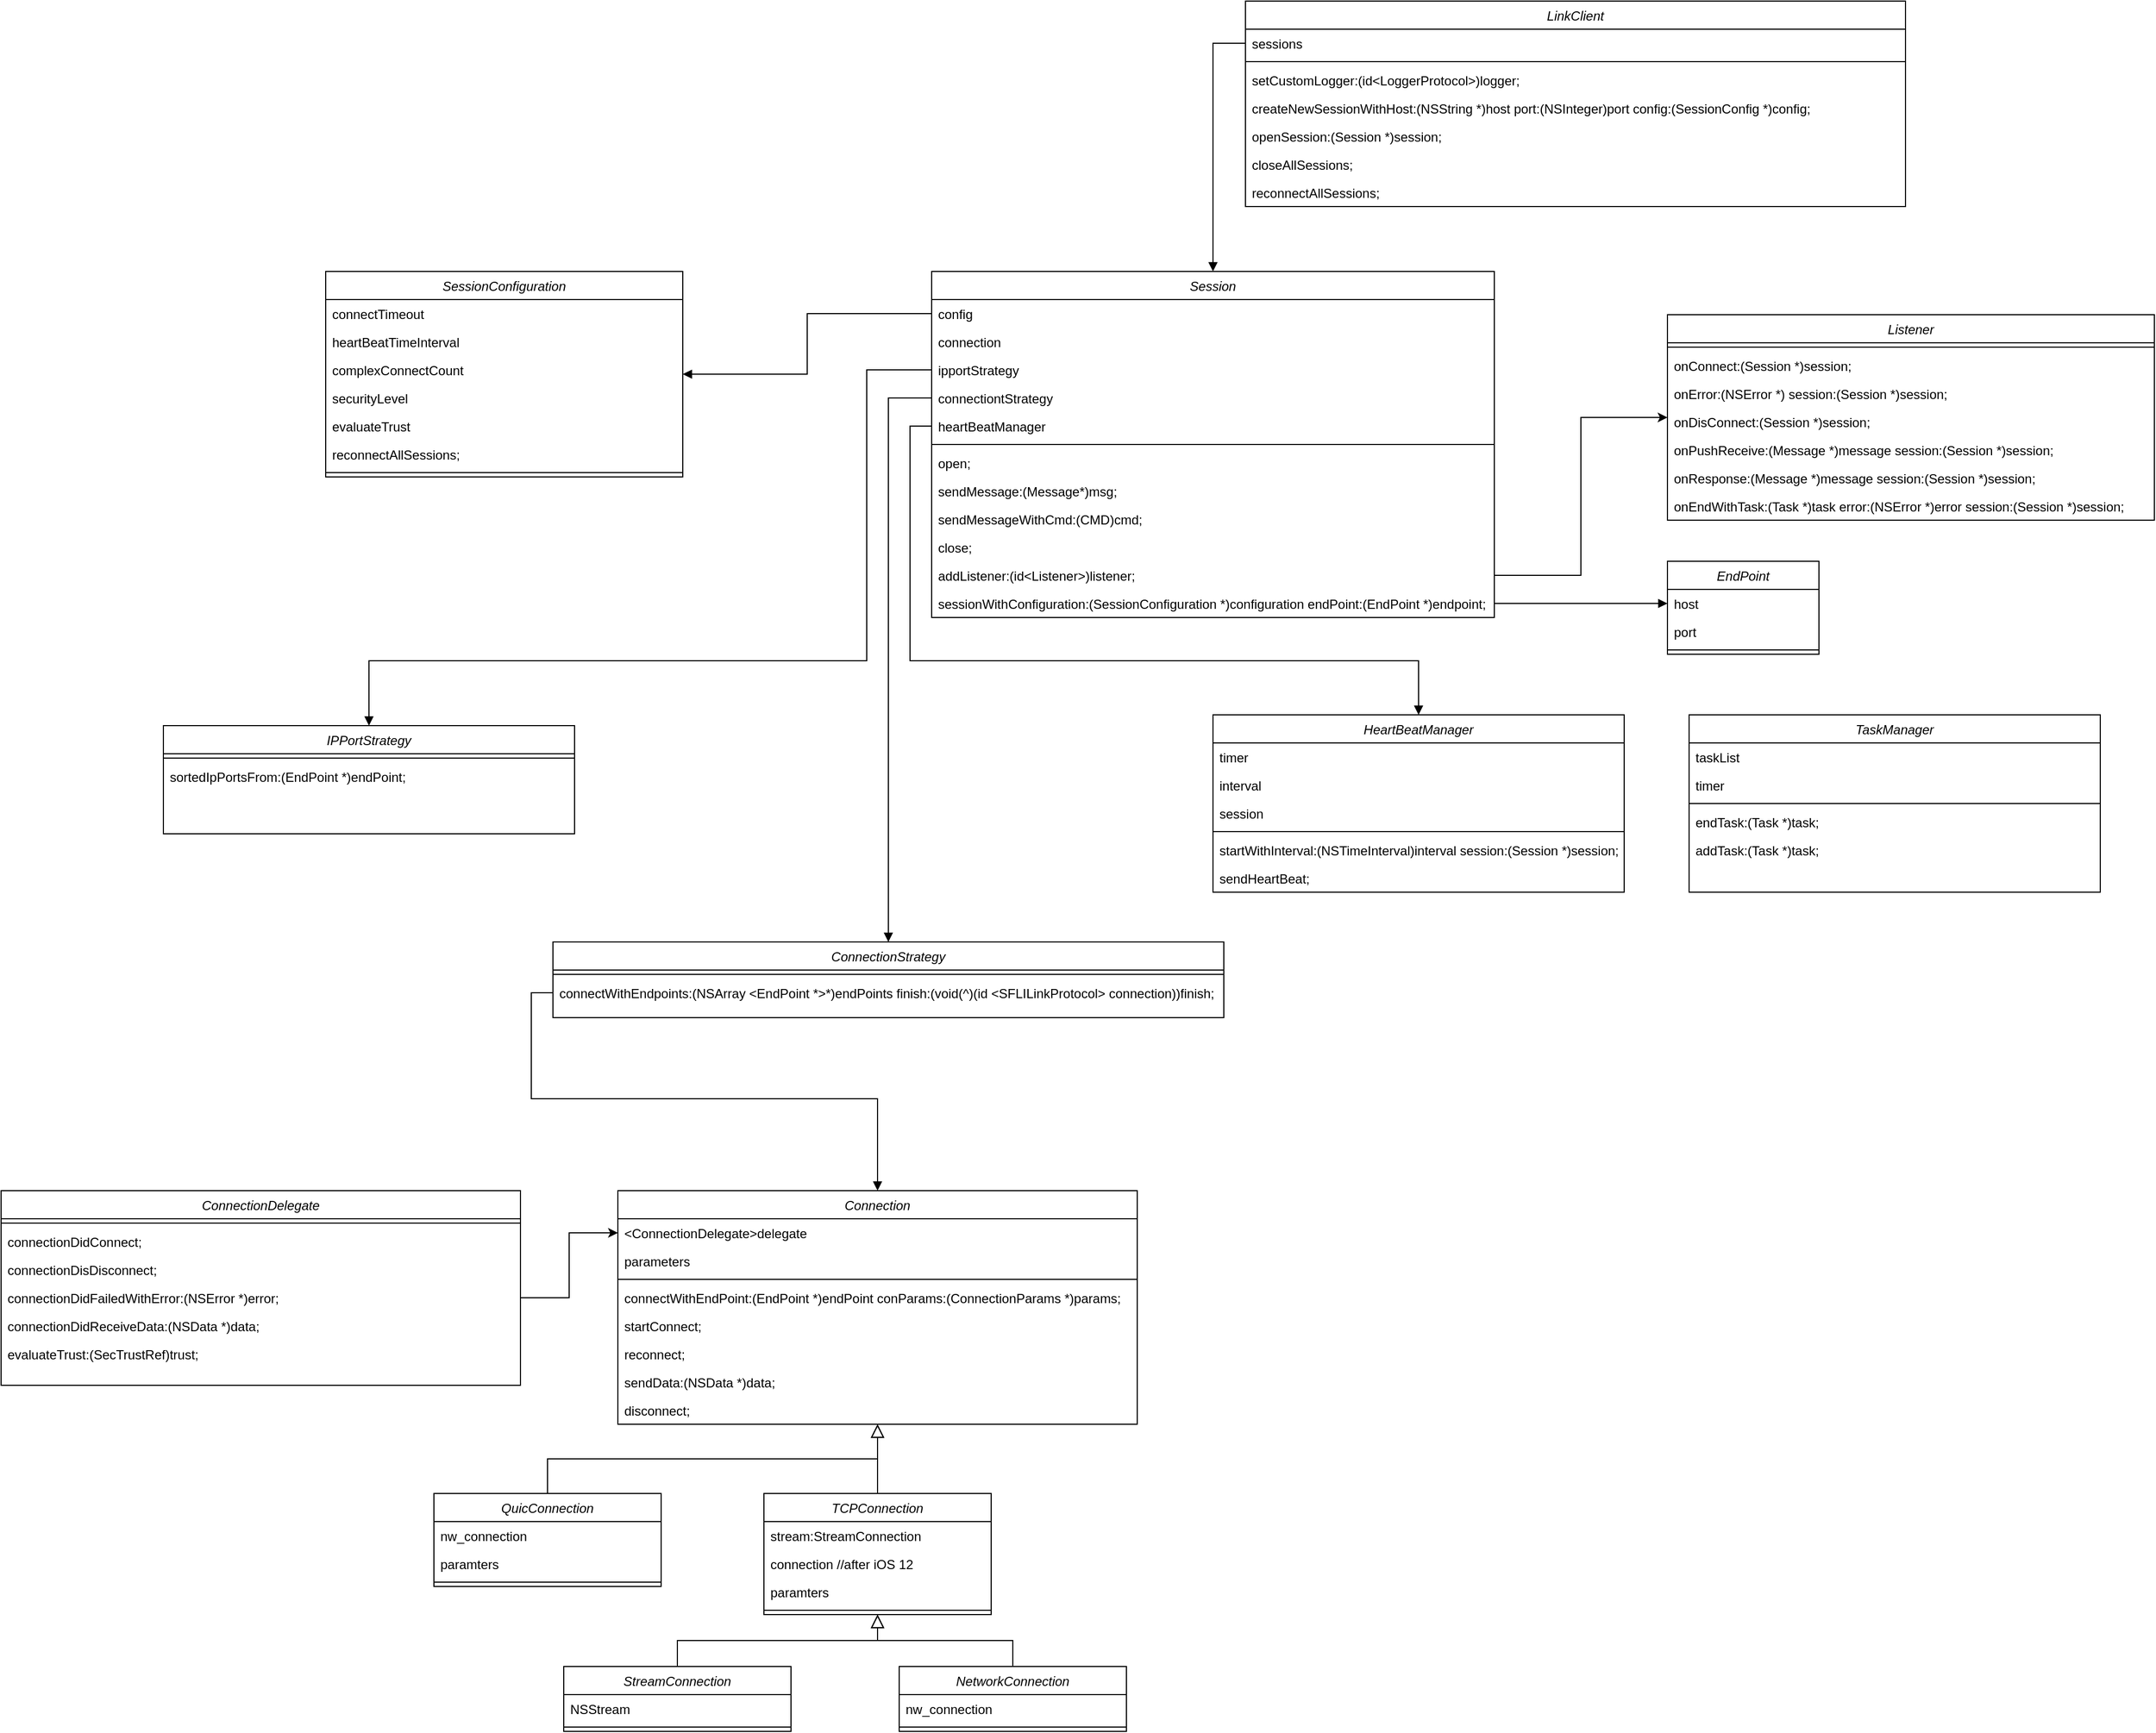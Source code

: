 <mxfile version="17.4.6" type="github">
  <diagram id="C5RBs43oDa-KdzZeNtuy" name="Page-1">
    <mxGraphModel dx="2324" dy="813" grid="1" gridSize="10" guides="1" tooltips="1" connect="1" arrows="1" fold="1" page="1" pageScale="1" pageWidth="827" pageHeight="1169" math="0" shadow="0">
      <root>
        <mxCell id="WIyWlLk6GJQsqaUBKTNV-0" />
        <mxCell id="WIyWlLk6GJQsqaUBKTNV-1" parent="WIyWlLk6GJQsqaUBKTNV-0" />
        <mxCell id="zkfFHV4jXpPFQw0GAbJ--0" value="LinkClient" style="swimlane;fontStyle=2;align=center;verticalAlign=top;childLayout=stackLayout;horizontal=1;startSize=26;horizontalStack=0;resizeParent=1;resizeLast=0;collapsible=1;marginBottom=0;rounded=0;shadow=0;strokeWidth=1;" parent="WIyWlLk6GJQsqaUBKTNV-1" vertex="1">
          <mxGeometry x="400" y="80" width="610" height="190" as="geometry">
            <mxRectangle x="230" y="140" width="160" height="26" as="alternateBounds" />
          </mxGeometry>
        </mxCell>
        <mxCell id="zkfFHV4jXpPFQw0GAbJ--1" value="sessions" style="text;align=left;verticalAlign=top;spacingLeft=4;spacingRight=4;overflow=hidden;rotatable=0;points=[[0,0.5],[1,0.5]];portConstraint=eastwest;" parent="zkfFHV4jXpPFQw0GAbJ--0" vertex="1">
          <mxGeometry y="26" width="610" height="26" as="geometry" />
        </mxCell>
        <mxCell id="zkfFHV4jXpPFQw0GAbJ--4" value="" style="line;html=1;strokeWidth=1;align=left;verticalAlign=middle;spacingTop=-1;spacingLeft=3;spacingRight=3;rotatable=0;labelPosition=right;points=[];portConstraint=eastwest;" parent="zkfFHV4jXpPFQw0GAbJ--0" vertex="1">
          <mxGeometry y="52" width="610" height="8" as="geometry" />
        </mxCell>
        <mxCell id="zkfFHV4jXpPFQw0GAbJ--2" value="setCustomLogger:(id&lt;LoggerProtocol&gt;)logger;" style="text;align=left;verticalAlign=top;spacingLeft=4;spacingRight=4;overflow=hidden;rotatable=0;points=[[0,0.5],[1,0.5]];portConstraint=eastwest;rounded=0;shadow=0;html=0;" parent="zkfFHV4jXpPFQw0GAbJ--0" vertex="1">
          <mxGeometry y="60" width="610" height="26" as="geometry" />
        </mxCell>
        <mxCell id="zkfFHV4jXpPFQw0GAbJ--3" value="createNewSessionWithHost:(NSString *)host port:(NSInteger)port config:(SessionConfig *)config;" style="text;align=left;verticalAlign=top;spacingLeft=4;spacingRight=4;overflow=hidden;rotatable=0;points=[[0,0.5],[1,0.5]];portConstraint=eastwest;rounded=0;shadow=0;html=0;" parent="zkfFHV4jXpPFQw0GAbJ--0" vertex="1">
          <mxGeometry y="86" width="610" height="26" as="geometry" />
        </mxCell>
        <mxCell id="zkfFHV4jXpPFQw0GAbJ--5" value="openSession:(Session *)session;" style="text;align=left;verticalAlign=top;spacingLeft=4;spacingRight=4;overflow=hidden;rotatable=0;points=[[0,0.5],[1,0.5]];portConstraint=eastwest;" parent="zkfFHV4jXpPFQw0GAbJ--0" vertex="1">
          <mxGeometry y="112" width="610" height="26" as="geometry" />
        </mxCell>
        <mxCell id="T8p9k_Qt9hQ4uy_2N834-2" value="closeAllSessions;" style="text;align=left;verticalAlign=top;spacingLeft=4;spacingRight=4;overflow=hidden;rotatable=0;points=[[0,0.5],[1,0.5]];portConstraint=eastwest;" parent="zkfFHV4jXpPFQw0GAbJ--0" vertex="1">
          <mxGeometry y="138" width="610" height="26" as="geometry" />
        </mxCell>
        <mxCell id="T8p9k_Qt9hQ4uy_2N834-3" value="reconnectAllSessions;" style="text;align=left;verticalAlign=top;spacingLeft=4;spacingRight=4;overflow=hidden;rotatable=0;points=[[0,0.5],[1,0.5]];portConstraint=eastwest;" parent="zkfFHV4jXpPFQw0GAbJ--0" vertex="1">
          <mxGeometry y="164" width="610" height="26" as="geometry" />
        </mxCell>
        <mxCell id="T8p9k_Qt9hQ4uy_2N834-4" value="Session" style="swimlane;fontStyle=2;align=center;verticalAlign=top;childLayout=stackLayout;horizontal=1;startSize=26;horizontalStack=0;resizeParent=1;resizeLast=0;collapsible=1;marginBottom=0;rounded=0;shadow=0;strokeWidth=1;" parent="WIyWlLk6GJQsqaUBKTNV-1" vertex="1">
          <mxGeometry x="110" y="330" width="520" height="320" as="geometry">
            <mxRectangle x="230" y="140" width="160" height="26" as="alternateBounds" />
          </mxGeometry>
        </mxCell>
        <mxCell id="T8p9k_Qt9hQ4uy_2N834-12" value="config" style="text;align=left;verticalAlign=top;spacingLeft=4;spacingRight=4;overflow=hidden;rotatable=0;points=[[0,0.5],[1,0.5]];portConstraint=eastwest;" parent="T8p9k_Qt9hQ4uy_2N834-4" vertex="1">
          <mxGeometry y="26" width="520" height="26" as="geometry" />
        </mxCell>
        <mxCell id="T8p9k_Qt9hQ4uy_2N834-13" value="connection" style="text;align=left;verticalAlign=top;spacingLeft=4;spacingRight=4;overflow=hidden;rotatable=0;points=[[0,0.5],[1,0.5]];portConstraint=eastwest;" parent="T8p9k_Qt9hQ4uy_2N834-4" vertex="1">
          <mxGeometry y="52" width="520" height="26" as="geometry" />
        </mxCell>
        <mxCell id="T8p9k_Qt9hQ4uy_2N834-14" value="ipportStrategy" style="text;align=left;verticalAlign=top;spacingLeft=4;spacingRight=4;overflow=hidden;rotatable=0;points=[[0,0.5],[1,0.5]];portConstraint=eastwest;" parent="T8p9k_Qt9hQ4uy_2N834-4" vertex="1">
          <mxGeometry y="78" width="520" height="26" as="geometry" />
        </mxCell>
        <mxCell id="hnfzN5Wv6gXfao0GcC86-0" value="connectiontStrategy" style="text;align=left;verticalAlign=top;spacingLeft=4;spacingRight=4;overflow=hidden;rotatable=0;points=[[0,0.5],[1,0.5]];portConstraint=eastwest;" vertex="1" parent="T8p9k_Qt9hQ4uy_2N834-4">
          <mxGeometry y="104" width="520" height="26" as="geometry" />
        </mxCell>
        <mxCell id="hnfzN5Wv6gXfao0GcC86-80" value="heartBeatManager" style="text;align=left;verticalAlign=top;spacingLeft=4;spacingRight=4;overflow=hidden;rotatable=0;points=[[0,0.5],[1,0.5]];portConstraint=eastwest;rounded=0;shadow=0;html=0;" vertex="1" parent="T8p9k_Qt9hQ4uy_2N834-4">
          <mxGeometry y="130" width="520" height="26" as="geometry" />
        </mxCell>
        <mxCell id="T8p9k_Qt9hQ4uy_2N834-6" value="" style="line;html=1;strokeWidth=1;align=left;verticalAlign=middle;spacingTop=-1;spacingLeft=3;spacingRight=3;rotatable=0;labelPosition=right;points=[];portConstraint=eastwest;" parent="T8p9k_Qt9hQ4uy_2N834-4" vertex="1">
          <mxGeometry y="156" width="520" height="8" as="geometry" />
        </mxCell>
        <mxCell id="T8p9k_Qt9hQ4uy_2N834-7" value="open;" style="text;align=left;verticalAlign=top;spacingLeft=4;spacingRight=4;overflow=hidden;rotatable=0;points=[[0,0.5],[1,0.5]];portConstraint=eastwest;rounded=0;shadow=0;html=0;" parent="T8p9k_Qt9hQ4uy_2N834-4" vertex="1">
          <mxGeometry y="164" width="520" height="26" as="geometry" />
        </mxCell>
        <mxCell id="T8p9k_Qt9hQ4uy_2N834-8" value="sendMessage:(Message*)msg;" style="text;align=left;verticalAlign=top;spacingLeft=4;spacingRight=4;overflow=hidden;rotatable=0;points=[[0,0.5],[1,0.5]];portConstraint=eastwest;rounded=0;shadow=0;html=0;" parent="T8p9k_Qt9hQ4uy_2N834-4" vertex="1">
          <mxGeometry y="190" width="520" height="26" as="geometry" />
        </mxCell>
        <mxCell id="T8p9k_Qt9hQ4uy_2N834-9" value="sendMessageWithCmd:(CMD)cmd;" style="text;align=left;verticalAlign=top;spacingLeft=4;spacingRight=4;overflow=hidden;rotatable=0;points=[[0,0.5],[1,0.5]];portConstraint=eastwest;" parent="T8p9k_Qt9hQ4uy_2N834-4" vertex="1">
          <mxGeometry y="216" width="520" height="26" as="geometry" />
        </mxCell>
        <mxCell id="T8p9k_Qt9hQ4uy_2N834-10" value="close;" style="text;align=left;verticalAlign=top;spacingLeft=4;spacingRight=4;overflow=hidden;rotatable=0;points=[[0,0.5],[1,0.5]];portConstraint=eastwest;" parent="T8p9k_Qt9hQ4uy_2N834-4" vertex="1">
          <mxGeometry y="242" width="520" height="26" as="geometry" />
        </mxCell>
        <mxCell id="T8p9k_Qt9hQ4uy_2N834-11" value="addListener:(id&lt;Listener&gt;)listener;" style="text;align=left;verticalAlign=top;spacingLeft=4;spacingRight=4;overflow=hidden;rotatable=0;points=[[0,0.5],[1,0.5]];portConstraint=eastwest;" parent="T8p9k_Qt9hQ4uy_2N834-4" vertex="1">
          <mxGeometry y="268" width="520" height="26" as="geometry" />
        </mxCell>
        <mxCell id="hnfzN5Wv6gXfao0GcC86-2" value="sessionWithConfiguration:(SessionConfiguration *)configuration endPoint:(EndPoint *)endpoint;" style="text;align=left;verticalAlign=top;spacingLeft=4;spacingRight=4;overflow=hidden;rotatable=0;points=[[0,0.5],[1,0.5]];portConstraint=eastwest;" vertex="1" parent="T8p9k_Qt9hQ4uy_2N834-4">
          <mxGeometry y="294" width="520" height="26" as="geometry" />
        </mxCell>
        <mxCell id="hnfzN5Wv6gXfao0GcC86-5" value="SessionConfiguration" style="swimlane;fontStyle=2;align=center;verticalAlign=top;childLayout=stackLayout;horizontal=1;startSize=26;horizontalStack=0;resizeParent=1;resizeLast=0;collapsible=1;marginBottom=0;rounded=0;shadow=0;strokeWidth=1;" vertex="1" parent="WIyWlLk6GJQsqaUBKTNV-1">
          <mxGeometry x="-450" y="330" width="330" height="190" as="geometry">
            <mxRectangle x="230" y="140" width="160" height="26" as="alternateBounds" />
          </mxGeometry>
        </mxCell>
        <mxCell id="hnfzN5Wv6gXfao0GcC86-6" value="connectTimeout" style="text;align=left;verticalAlign=top;spacingLeft=4;spacingRight=4;overflow=hidden;rotatable=0;points=[[0,0.5],[1,0.5]];portConstraint=eastwest;" vertex="1" parent="hnfzN5Wv6gXfao0GcC86-5">
          <mxGeometry y="26" width="330" height="26" as="geometry" />
        </mxCell>
        <mxCell id="hnfzN5Wv6gXfao0GcC86-8" value="heartBeatTimeInterval" style="text;align=left;verticalAlign=top;spacingLeft=4;spacingRight=4;overflow=hidden;rotatable=0;points=[[0,0.5],[1,0.5]];portConstraint=eastwest;rounded=0;shadow=0;html=0;" vertex="1" parent="hnfzN5Wv6gXfao0GcC86-5">
          <mxGeometry y="52" width="330" height="26" as="geometry" />
        </mxCell>
        <mxCell id="hnfzN5Wv6gXfao0GcC86-9" value="complexConnectCount" style="text;align=left;verticalAlign=top;spacingLeft=4;spacingRight=4;overflow=hidden;rotatable=0;points=[[0,0.5],[1,0.5]];portConstraint=eastwest;rounded=0;shadow=0;html=0;" vertex="1" parent="hnfzN5Wv6gXfao0GcC86-5">
          <mxGeometry y="78" width="330" height="26" as="geometry" />
        </mxCell>
        <mxCell id="hnfzN5Wv6gXfao0GcC86-10" value="securityLevel" style="text;align=left;verticalAlign=top;spacingLeft=4;spacingRight=4;overflow=hidden;rotatable=0;points=[[0,0.5],[1,0.5]];portConstraint=eastwest;" vertex="1" parent="hnfzN5Wv6gXfao0GcC86-5">
          <mxGeometry y="104" width="330" height="26" as="geometry" />
        </mxCell>
        <mxCell id="hnfzN5Wv6gXfao0GcC86-11" value="evaluateTrust" style="text;align=left;verticalAlign=top;spacingLeft=4;spacingRight=4;overflow=hidden;rotatable=0;points=[[0,0.5],[1,0.5]];portConstraint=eastwest;" vertex="1" parent="hnfzN5Wv6gXfao0GcC86-5">
          <mxGeometry y="130" width="330" height="26" as="geometry" />
        </mxCell>
        <mxCell id="hnfzN5Wv6gXfao0GcC86-12" value="reconnectAllSessions;" style="text;align=left;verticalAlign=top;spacingLeft=4;spacingRight=4;overflow=hidden;rotatable=0;points=[[0,0.5],[1,0.5]];portConstraint=eastwest;" vertex="1" parent="hnfzN5Wv6gXfao0GcC86-5">
          <mxGeometry y="156" width="330" height="26" as="geometry" />
        </mxCell>
        <mxCell id="hnfzN5Wv6gXfao0GcC86-7" value="" style="line;html=1;strokeWidth=1;align=left;verticalAlign=middle;spacingTop=-1;spacingLeft=3;spacingRight=3;rotatable=0;labelPosition=right;points=[];portConstraint=eastwest;" vertex="1" parent="hnfzN5Wv6gXfao0GcC86-5">
          <mxGeometry y="182" width="330" height="8" as="geometry" />
        </mxCell>
        <mxCell id="hnfzN5Wv6gXfao0GcC86-16" value="Listener" style="swimlane;fontStyle=2;align=center;verticalAlign=top;childLayout=stackLayout;horizontal=1;startSize=26;horizontalStack=0;resizeParent=1;resizeLast=0;collapsible=1;marginBottom=0;rounded=0;shadow=0;strokeWidth=1;" vertex="1" parent="WIyWlLk6GJQsqaUBKTNV-1">
          <mxGeometry x="790" y="370" width="450" height="190" as="geometry">
            <mxRectangle x="230" y="140" width="160" height="26" as="alternateBounds" />
          </mxGeometry>
        </mxCell>
        <mxCell id="hnfzN5Wv6gXfao0GcC86-23" value="" style="line;html=1;strokeWidth=1;align=left;verticalAlign=middle;spacingTop=-1;spacingLeft=3;spacingRight=3;rotatable=0;labelPosition=right;points=[];portConstraint=eastwest;" vertex="1" parent="hnfzN5Wv6gXfao0GcC86-16">
          <mxGeometry y="26" width="450" height="8" as="geometry" />
        </mxCell>
        <mxCell id="hnfzN5Wv6gXfao0GcC86-17" value="onConnect:(Session *)session;" style="text;align=left;verticalAlign=top;spacingLeft=4;spacingRight=4;overflow=hidden;rotatable=0;points=[[0,0.5],[1,0.5]];portConstraint=eastwest;" vertex="1" parent="hnfzN5Wv6gXfao0GcC86-16">
          <mxGeometry y="34" width="450" height="26" as="geometry" />
        </mxCell>
        <mxCell id="hnfzN5Wv6gXfao0GcC86-18" value="onError:(NSError *) session:(Session *)session;" style="text;align=left;verticalAlign=top;spacingLeft=4;spacingRight=4;overflow=hidden;rotatable=0;points=[[0,0.5],[1,0.5]];portConstraint=eastwest;rounded=0;shadow=0;html=0;" vertex="1" parent="hnfzN5Wv6gXfao0GcC86-16">
          <mxGeometry y="60" width="450" height="26" as="geometry" />
        </mxCell>
        <mxCell id="hnfzN5Wv6gXfao0GcC86-19" value="onDisConnect:(Session *)session;" style="text;align=left;verticalAlign=top;spacingLeft=4;spacingRight=4;overflow=hidden;rotatable=0;points=[[0,0.5],[1,0.5]];portConstraint=eastwest;rounded=0;shadow=0;html=0;" vertex="1" parent="hnfzN5Wv6gXfao0GcC86-16">
          <mxGeometry y="86" width="450" height="26" as="geometry" />
        </mxCell>
        <mxCell id="hnfzN5Wv6gXfao0GcC86-20" value="onPushReceive:(Message *)message session:(Session *)session;" style="text;align=left;verticalAlign=top;spacingLeft=4;spacingRight=4;overflow=hidden;rotatable=0;points=[[0,0.5],[1,0.5]];portConstraint=eastwest;" vertex="1" parent="hnfzN5Wv6gXfao0GcC86-16">
          <mxGeometry y="112" width="450" height="26" as="geometry" />
        </mxCell>
        <mxCell id="hnfzN5Wv6gXfao0GcC86-21" value="onResponse:(Message *)message session:(Session *)session;&#xa;" style="text;align=left;verticalAlign=top;spacingLeft=4;spacingRight=4;overflow=hidden;rotatable=0;points=[[0,0.5],[1,0.5]];portConstraint=eastwest;" vertex="1" parent="hnfzN5Wv6gXfao0GcC86-16">
          <mxGeometry y="138" width="450" height="26" as="geometry" />
        </mxCell>
        <mxCell id="hnfzN5Wv6gXfao0GcC86-114" value="onEndWithTask:(Task *)task error:(NSError *)error session:(Session *)session;" style="text;align=left;verticalAlign=top;spacingLeft=4;spacingRight=4;overflow=hidden;rotatable=0;points=[[0,0.5],[1,0.5]];portConstraint=eastwest;" vertex="1" parent="hnfzN5Wv6gXfao0GcC86-16">
          <mxGeometry y="164" width="450" height="26" as="geometry" />
        </mxCell>
        <mxCell id="hnfzN5Wv6gXfao0GcC86-24" style="edgeStyle=orthogonalEdgeStyle;rounded=0;orthogonalLoop=1;jettySize=auto;html=1;exitX=1;exitY=0.5;exitDx=0;exitDy=0;entryX=0;entryY=0.5;entryDx=0;entryDy=0;" edge="1" parent="WIyWlLk6GJQsqaUBKTNV-1" source="T8p9k_Qt9hQ4uy_2N834-11" target="hnfzN5Wv6gXfao0GcC86-16">
          <mxGeometry relative="1" as="geometry" />
        </mxCell>
        <mxCell id="hnfzN5Wv6gXfao0GcC86-26" value="Connection" style="swimlane;fontStyle=2;align=center;verticalAlign=top;childLayout=stackLayout;horizontal=1;startSize=26;horizontalStack=0;resizeParent=1;resizeLast=0;collapsible=1;marginBottom=0;rounded=0;shadow=0;strokeWidth=1;" vertex="1" parent="WIyWlLk6GJQsqaUBKTNV-1">
          <mxGeometry x="-180" y="1180" width="480" height="216" as="geometry">
            <mxRectangle x="230" y="140" width="160" height="26" as="alternateBounds" />
          </mxGeometry>
        </mxCell>
        <mxCell id="hnfzN5Wv6gXfao0GcC86-35" value="&lt;ConnectionDelegate&gt;delegate" style="text;align=left;verticalAlign=top;spacingLeft=4;spacingRight=4;overflow=hidden;rotatable=0;points=[[0,0.5],[1,0.5]];portConstraint=eastwest;rounded=0;shadow=0;html=0;" vertex="1" parent="hnfzN5Wv6gXfao0GcC86-26">
          <mxGeometry y="26" width="480" height="26" as="geometry" />
        </mxCell>
        <mxCell id="hnfzN5Wv6gXfao0GcC86-71" value="parameters" style="text;align=left;verticalAlign=top;spacingLeft=4;spacingRight=4;overflow=hidden;rotatable=0;points=[[0,0.5],[1,0.5]];portConstraint=eastwest;rounded=0;shadow=0;html=0;" vertex="1" parent="hnfzN5Wv6gXfao0GcC86-26">
          <mxGeometry y="52" width="480" height="26" as="geometry" />
        </mxCell>
        <mxCell id="hnfzN5Wv6gXfao0GcC86-33" value="" style="line;html=1;strokeWidth=1;align=left;verticalAlign=middle;spacingTop=-1;spacingLeft=3;spacingRight=3;rotatable=0;labelPosition=right;points=[];portConstraint=eastwest;" vertex="1" parent="hnfzN5Wv6gXfao0GcC86-26">
          <mxGeometry y="78" width="480" height="8" as="geometry" />
        </mxCell>
        <mxCell id="hnfzN5Wv6gXfao0GcC86-27" value="connectWithEndPoint:(EndPoint *)endPoint conParams:(ConnectionParams *)params;" style="text;align=left;verticalAlign=top;spacingLeft=4;spacingRight=4;overflow=hidden;rotatable=0;points=[[0,0.5],[1,0.5]];portConstraint=eastwest;" vertex="1" parent="hnfzN5Wv6gXfao0GcC86-26">
          <mxGeometry y="86" width="480" height="26" as="geometry" />
        </mxCell>
        <mxCell id="hnfzN5Wv6gXfao0GcC86-28" value="startConnect;" style="text;align=left;verticalAlign=top;spacingLeft=4;spacingRight=4;overflow=hidden;rotatable=0;points=[[0,0.5],[1,0.5]];portConstraint=eastwest;rounded=0;shadow=0;html=0;" vertex="1" parent="hnfzN5Wv6gXfao0GcC86-26">
          <mxGeometry y="112" width="480" height="26" as="geometry" />
        </mxCell>
        <mxCell id="hnfzN5Wv6gXfao0GcC86-30" value="reconnect;" style="text;align=left;verticalAlign=top;spacingLeft=4;spacingRight=4;overflow=hidden;rotatable=0;points=[[0,0.5],[1,0.5]];portConstraint=eastwest;" vertex="1" parent="hnfzN5Wv6gXfao0GcC86-26">
          <mxGeometry y="138" width="480" height="26" as="geometry" />
        </mxCell>
        <mxCell id="hnfzN5Wv6gXfao0GcC86-31" value="sendData:(NSData *)data;" style="text;align=left;verticalAlign=top;spacingLeft=4;spacingRight=4;overflow=hidden;rotatable=0;points=[[0,0.5],[1,0.5]];portConstraint=eastwest;" vertex="1" parent="hnfzN5Wv6gXfao0GcC86-26">
          <mxGeometry y="164" width="480" height="26" as="geometry" />
        </mxCell>
        <mxCell id="hnfzN5Wv6gXfao0GcC86-29" value="disconnect;" style="text;align=left;verticalAlign=top;spacingLeft=4;spacingRight=4;overflow=hidden;rotatable=0;points=[[0,0.5],[1,0.5]];portConstraint=eastwest;rounded=0;shadow=0;html=0;" vertex="1" parent="hnfzN5Wv6gXfao0GcC86-26">
          <mxGeometry y="190" width="480" height="26" as="geometry" />
        </mxCell>
        <mxCell id="hnfzN5Wv6gXfao0GcC86-36" value="ConnectionDelegate" style="swimlane;fontStyle=2;align=center;verticalAlign=top;childLayout=stackLayout;horizontal=1;startSize=26;horizontalStack=0;resizeParent=1;resizeLast=0;collapsible=1;marginBottom=0;rounded=0;shadow=0;strokeWidth=1;" vertex="1" parent="WIyWlLk6GJQsqaUBKTNV-1">
          <mxGeometry x="-750" y="1180" width="480" height="180" as="geometry">
            <mxRectangle x="230" y="140" width="160" height="26" as="alternateBounds" />
          </mxGeometry>
        </mxCell>
        <mxCell id="hnfzN5Wv6gXfao0GcC86-38" value="" style="line;html=1;strokeWidth=1;align=left;verticalAlign=middle;spacingTop=-1;spacingLeft=3;spacingRight=3;rotatable=0;labelPosition=right;points=[];portConstraint=eastwest;" vertex="1" parent="hnfzN5Wv6gXfao0GcC86-36">
          <mxGeometry y="26" width="480" height="8" as="geometry" />
        </mxCell>
        <mxCell id="hnfzN5Wv6gXfao0GcC86-39" value="connectionDidConnect;" style="text;align=left;verticalAlign=top;spacingLeft=4;spacingRight=4;overflow=hidden;rotatable=0;points=[[0,0.5],[1,0.5]];portConstraint=eastwest;" vertex="1" parent="hnfzN5Wv6gXfao0GcC86-36">
          <mxGeometry y="34" width="480" height="26" as="geometry" />
        </mxCell>
        <mxCell id="hnfzN5Wv6gXfao0GcC86-40" value="connectionDisDisconnect;" style="text;align=left;verticalAlign=top;spacingLeft=4;spacingRight=4;overflow=hidden;rotatable=0;points=[[0,0.5],[1,0.5]];portConstraint=eastwest;rounded=0;shadow=0;html=0;" vertex="1" parent="hnfzN5Wv6gXfao0GcC86-36">
          <mxGeometry y="60" width="480" height="26" as="geometry" />
        </mxCell>
        <mxCell id="hnfzN5Wv6gXfao0GcC86-41" value="connectionDidFailedWithError:(NSError *)error;" style="text;align=left;verticalAlign=top;spacingLeft=4;spacingRight=4;overflow=hidden;rotatable=0;points=[[0,0.5],[1,0.5]];portConstraint=eastwest;" vertex="1" parent="hnfzN5Wv6gXfao0GcC86-36">
          <mxGeometry y="86" width="480" height="26" as="geometry" />
        </mxCell>
        <mxCell id="hnfzN5Wv6gXfao0GcC86-42" value="connectionDidReceiveData:(NSData *)data;" style="text;align=left;verticalAlign=top;spacingLeft=4;spacingRight=4;overflow=hidden;rotatable=0;points=[[0,0.5],[1,0.5]];portConstraint=eastwest;" vertex="1" parent="hnfzN5Wv6gXfao0GcC86-36">
          <mxGeometry y="112" width="480" height="26" as="geometry" />
        </mxCell>
        <mxCell id="hnfzN5Wv6gXfao0GcC86-43" value="evaluateTrust:(SecTrustRef)trust;" style="text;align=left;verticalAlign=top;spacingLeft=4;spacingRight=4;overflow=hidden;rotatable=0;points=[[0,0.5],[1,0.5]];portConstraint=eastwest;rounded=0;shadow=0;html=0;" vertex="1" parent="hnfzN5Wv6gXfao0GcC86-36">
          <mxGeometry y="138" width="480" height="26" as="geometry" />
        </mxCell>
        <mxCell id="hnfzN5Wv6gXfao0GcC86-44" style="edgeStyle=orthogonalEdgeStyle;rounded=0;orthogonalLoop=1;jettySize=auto;html=1;exitX=1;exitY=0.5;exitDx=0;exitDy=0;entryX=0;entryY=0.5;entryDx=0;entryDy=0;" edge="1" parent="WIyWlLk6GJQsqaUBKTNV-1" source="hnfzN5Wv6gXfao0GcC86-41" target="hnfzN5Wv6gXfao0GcC86-35">
          <mxGeometry relative="1" as="geometry" />
        </mxCell>
        <mxCell id="hnfzN5Wv6gXfao0GcC86-60" style="edgeStyle=orthogonalEdgeStyle;rounded=0;orthogonalLoop=1;jettySize=auto;html=1;exitX=0.5;exitY=0;exitDx=0;exitDy=0;endArrow=block;endFill=0;endSize=10;" edge="1" parent="WIyWlLk6GJQsqaUBKTNV-1" source="hnfzN5Wv6gXfao0GcC86-45" target="hnfzN5Wv6gXfao0GcC86-26">
          <mxGeometry relative="1" as="geometry" />
        </mxCell>
        <mxCell id="hnfzN5Wv6gXfao0GcC86-45" value="TCPConnection" style="swimlane;fontStyle=2;align=center;verticalAlign=top;childLayout=stackLayout;horizontal=1;startSize=26;horizontalStack=0;resizeParent=1;resizeLast=0;collapsible=1;marginBottom=0;rounded=0;shadow=0;strokeWidth=1;" vertex="1" parent="WIyWlLk6GJQsqaUBKTNV-1">
          <mxGeometry x="-45" y="1460" width="210" height="112" as="geometry">
            <mxRectangle x="230" y="140" width="160" height="26" as="alternateBounds" />
          </mxGeometry>
        </mxCell>
        <mxCell id="hnfzN5Wv6gXfao0GcC86-47" value="stream:StreamConnection" style="text;align=left;verticalAlign=top;spacingLeft=4;spacingRight=4;overflow=hidden;rotatable=0;points=[[0,0.5],[1,0.5]];portConstraint=eastwest;" vertex="1" parent="hnfzN5Wv6gXfao0GcC86-45">
          <mxGeometry y="26" width="210" height="26" as="geometry" />
        </mxCell>
        <mxCell id="hnfzN5Wv6gXfao0GcC86-48" value="connection //after iOS 12" style="text;align=left;verticalAlign=top;spacingLeft=4;spacingRight=4;overflow=hidden;rotatable=0;points=[[0,0.5],[1,0.5]];portConstraint=eastwest;rounded=0;shadow=0;html=0;" vertex="1" parent="hnfzN5Wv6gXfao0GcC86-45">
          <mxGeometry y="52" width="210" height="26" as="geometry" />
        </mxCell>
        <mxCell id="hnfzN5Wv6gXfao0GcC86-51" value="paramters" style="text;align=left;verticalAlign=top;spacingLeft=4;spacingRight=4;overflow=hidden;rotatable=0;points=[[0,0.5],[1,0.5]];portConstraint=eastwest;rounded=0;shadow=0;html=0;" vertex="1" parent="hnfzN5Wv6gXfao0GcC86-45">
          <mxGeometry y="78" width="210" height="26" as="geometry" />
        </mxCell>
        <mxCell id="hnfzN5Wv6gXfao0GcC86-46" value="" style="line;html=1;strokeWidth=1;align=left;verticalAlign=middle;spacingTop=-1;spacingLeft=3;spacingRight=3;rotatable=0;labelPosition=right;points=[];portConstraint=eastwest;" vertex="1" parent="hnfzN5Wv6gXfao0GcC86-45">
          <mxGeometry y="104" width="210" height="8" as="geometry" />
        </mxCell>
        <mxCell id="hnfzN5Wv6gXfao0GcC86-59" style="edgeStyle=orthogonalEdgeStyle;rounded=0;orthogonalLoop=1;jettySize=auto;html=1;exitX=0.5;exitY=0;exitDx=0;exitDy=0;endArrow=block;endFill=0;endSize=10;" edge="1" parent="WIyWlLk6GJQsqaUBKTNV-1" source="hnfzN5Wv6gXfao0GcC86-53" target="hnfzN5Wv6gXfao0GcC86-26">
          <mxGeometry relative="1" as="geometry" />
        </mxCell>
        <mxCell id="hnfzN5Wv6gXfao0GcC86-53" value="QuicConnection" style="swimlane;fontStyle=2;align=center;verticalAlign=top;childLayout=stackLayout;horizontal=1;startSize=26;horizontalStack=0;resizeParent=1;resizeLast=0;collapsible=1;marginBottom=0;rounded=0;shadow=0;strokeWidth=1;" vertex="1" parent="WIyWlLk6GJQsqaUBKTNV-1">
          <mxGeometry x="-350" y="1460" width="210" height="86" as="geometry">
            <mxRectangle x="230" y="140" width="160" height="26" as="alternateBounds" />
          </mxGeometry>
        </mxCell>
        <mxCell id="hnfzN5Wv6gXfao0GcC86-54" value="nw_connection" style="text;align=left;verticalAlign=top;spacingLeft=4;spacingRight=4;overflow=hidden;rotatable=0;points=[[0,0.5],[1,0.5]];portConstraint=eastwest;" vertex="1" parent="hnfzN5Wv6gXfao0GcC86-53">
          <mxGeometry y="26" width="210" height="26" as="geometry" />
        </mxCell>
        <mxCell id="hnfzN5Wv6gXfao0GcC86-56" value="paramters" style="text;align=left;verticalAlign=top;spacingLeft=4;spacingRight=4;overflow=hidden;rotatable=0;points=[[0,0.5],[1,0.5]];portConstraint=eastwest;rounded=0;shadow=0;html=0;" vertex="1" parent="hnfzN5Wv6gXfao0GcC86-53">
          <mxGeometry y="52" width="210" height="26" as="geometry" />
        </mxCell>
        <mxCell id="hnfzN5Wv6gXfao0GcC86-57" value="" style="line;html=1;strokeWidth=1;align=left;verticalAlign=middle;spacingTop=-1;spacingLeft=3;spacingRight=3;rotatable=0;labelPosition=right;points=[];portConstraint=eastwest;" vertex="1" parent="hnfzN5Wv6gXfao0GcC86-53">
          <mxGeometry y="78" width="210" height="8" as="geometry" />
        </mxCell>
        <mxCell id="hnfzN5Wv6gXfao0GcC86-69" style="edgeStyle=orthogonalEdgeStyle;rounded=0;orthogonalLoop=1;jettySize=auto;html=1;exitX=0.5;exitY=0;exitDx=0;exitDy=0;endArrow=block;endFill=0;endSize=10;" edge="1" parent="WIyWlLk6GJQsqaUBKTNV-1" source="hnfzN5Wv6gXfao0GcC86-61" target="hnfzN5Wv6gXfao0GcC86-45">
          <mxGeometry relative="1" as="geometry" />
        </mxCell>
        <mxCell id="hnfzN5Wv6gXfao0GcC86-61" value="StreamConnection" style="swimlane;fontStyle=2;align=center;verticalAlign=top;childLayout=stackLayout;horizontal=1;startSize=26;horizontalStack=0;resizeParent=1;resizeLast=0;collapsible=1;marginBottom=0;rounded=0;shadow=0;strokeWidth=1;" vertex="1" parent="WIyWlLk6GJQsqaUBKTNV-1">
          <mxGeometry x="-230" y="1620" width="210" height="60" as="geometry">
            <mxRectangle x="230" y="140" width="160" height="26" as="alternateBounds" />
          </mxGeometry>
        </mxCell>
        <mxCell id="hnfzN5Wv6gXfao0GcC86-62" value="NSStream" style="text;align=left;verticalAlign=top;spacingLeft=4;spacingRight=4;overflow=hidden;rotatable=0;points=[[0,0.5],[1,0.5]];portConstraint=eastwest;" vertex="1" parent="hnfzN5Wv6gXfao0GcC86-61">
          <mxGeometry y="26" width="210" height="26" as="geometry" />
        </mxCell>
        <mxCell id="hnfzN5Wv6gXfao0GcC86-64" value="" style="line;html=1;strokeWidth=1;align=left;verticalAlign=middle;spacingTop=-1;spacingLeft=3;spacingRight=3;rotatable=0;labelPosition=right;points=[];portConstraint=eastwest;" vertex="1" parent="hnfzN5Wv6gXfao0GcC86-61">
          <mxGeometry y="52" width="210" height="8" as="geometry" />
        </mxCell>
        <mxCell id="hnfzN5Wv6gXfao0GcC86-70" style="edgeStyle=orthogonalEdgeStyle;rounded=0;orthogonalLoop=1;jettySize=auto;html=1;exitX=0.5;exitY=0;exitDx=0;exitDy=0;endArrow=block;endFill=0;endSize=10;" edge="1" parent="WIyWlLk6GJQsqaUBKTNV-1" source="hnfzN5Wv6gXfao0GcC86-65" target="hnfzN5Wv6gXfao0GcC86-45">
          <mxGeometry relative="1" as="geometry" />
        </mxCell>
        <mxCell id="hnfzN5Wv6gXfao0GcC86-65" value="NetworkConnection" style="swimlane;fontStyle=2;align=center;verticalAlign=top;childLayout=stackLayout;horizontal=1;startSize=26;horizontalStack=0;resizeParent=1;resizeLast=0;collapsible=1;marginBottom=0;rounded=0;shadow=0;strokeWidth=1;" vertex="1" parent="WIyWlLk6GJQsqaUBKTNV-1">
          <mxGeometry x="80" y="1620" width="210" height="60" as="geometry">
            <mxRectangle x="230" y="140" width="160" height="26" as="alternateBounds" />
          </mxGeometry>
        </mxCell>
        <mxCell id="hnfzN5Wv6gXfao0GcC86-66" value="nw_connection" style="text;align=left;verticalAlign=top;spacingLeft=4;spacingRight=4;overflow=hidden;rotatable=0;points=[[0,0.5],[1,0.5]];portConstraint=eastwest;" vertex="1" parent="hnfzN5Wv6gXfao0GcC86-65">
          <mxGeometry y="26" width="210" height="26" as="geometry" />
        </mxCell>
        <mxCell id="hnfzN5Wv6gXfao0GcC86-68" value="" style="line;html=1;strokeWidth=1;align=left;verticalAlign=middle;spacingTop=-1;spacingLeft=3;spacingRight=3;rotatable=0;labelPosition=right;points=[];portConstraint=eastwest;" vertex="1" parent="hnfzN5Wv6gXfao0GcC86-65">
          <mxGeometry y="52" width="210" height="8" as="geometry" />
        </mxCell>
        <mxCell id="hnfzN5Wv6gXfao0GcC86-72" value="EndPoint" style="swimlane;fontStyle=2;align=center;verticalAlign=top;childLayout=stackLayout;horizontal=1;startSize=26;horizontalStack=0;resizeParent=1;resizeLast=0;collapsible=1;marginBottom=0;rounded=0;shadow=0;strokeWidth=1;" vertex="1" parent="WIyWlLk6GJQsqaUBKTNV-1">
          <mxGeometry x="790" y="598" width="140" height="86" as="geometry">
            <mxRectangle x="230" y="140" width="160" height="26" as="alternateBounds" />
          </mxGeometry>
        </mxCell>
        <mxCell id="hnfzN5Wv6gXfao0GcC86-73" value="host" style="text;align=left;verticalAlign=top;spacingLeft=4;spacingRight=4;overflow=hidden;rotatable=0;points=[[0,0.5],[1,0.5]];portConstraint=eastwest;" vertex="1" parent="hnfzN5Wv6gXfao0GcC86-72">
          <mxGeometry y="26" width="140" height="26" as="geometry" />
        </mxCell>
        <mxCell id="hnfzN5Wv6gXfao0GcC86-74" value="port" style="text;align=left;verticalAlign=top;spacingLeft=4;spacingRight=4;overflow=hidden;rotatable=0;points=[[0,0.5],[1,0.5]];portConstraint=eastwest;rounded=0;shadow=0;html=0;" vertex="1" parent="hnfzN5Wv6gXfao0GcC86-72">
          <mxGeometry y="52" width="140" height="26" as="geometry" />
        </mxCell>
        <mxCell id="hnfzN5Wv6gXfao0GcC86-78" value="" style="line;html=1;strokeWidth=1;align=left;verticalAlign=middle;spacingTop=-1;spacingLeft=3;spacingRight=3;rotatable=0;labelPosition=right;points=[];portConstraint=eastwest;" vertex="1" parent="hnfzN5Wv6gXfao0GcC86-72">
          <mxGeometry y="78" width="140" height="8" as="geometry" />
        </mxCell>
        <mxCell id="hnfzN5Wv6gXfao0GcC86-79" style="edgeStyle=orthogonalEdgeStyle;rounded=0;orthogonalLoop=1;jettySize=auto;html=1;exitX=1;exitY=0.5;exitDx=0;exitDy=0;entryX=0;entryY=0.5;entryDx=0;entryDy=0;endArrow=block;endFill=1;endSize=6;" edge="1" parent="WIyWlLk6GJQsqaUBKTNV-1" source="hnfzN5Wv6gXfao0GcC86-2" target="hnfzN5Wv6gXfao0GcC86-73">
          <mxGeometry relative="1" as="geometry" />
        </mxCell>
        <mxCell id="hnfzN5Wv6gXfao0GcC86-81" value="HeartBeatManager" style="swimlane;fontStyle=2;align=center;verticalAlign=top;childLayout=stackLayout;horizontal=1;startSize=26;horizontalStack=0;resizeParent=1;resizeLast=0;collapsible=1;marginBottom=0;rounded=0;shadow=0;strokeWidth=1;" vertex="1" parent="WIyWlLk6GJQsqaUBKTNV-1">
          <mxGeometry x="370" y="740" width="380" height="164" as="geometry">
            <mxRectangle x="230" y="140" width="160" height="26" as="alternateBounds" />
          </mxGeometry>
        </mxCell>
        <mxCell id="hnfzN5Wv6gXfao0GcC86-82" value="timer" style="text;align=left;verticalAlign=top;spacingLeft=4;spacingRight=4;overflow=hidden;rotatable=0;points=[[0,0.5],[1,0.5]];portConstraint=eastwest;" vertex="1" parent="hnfzN5Wv6gXfao0GcC86-81">
          <mxGeometry y="26" width="380" height="26" as="geometry" />
        </mxCell>
        <mxCell id="hnfzN5Wv6gXfao0GcC86-83" value="interval" style="text;align=left;verticalAlign=top;spacingLeft=4;spacingRight=4;overflow=hidden;rotatable=0;points=[[0,0.5],[1,0.5]];portConstraint=eastwest;rounded=0;shadow=0;html=0;" vertex="1" parent="hnfzN5Wv6gXfao0GcC86-81">
          <mxGeometry y="52" width="380" height="26" as="geometry" />
        </mxCell>
        <mxCell id="hnfzN5Wv6gXfao0GcC86-84" value="session" style="text;align=left;verticalAlign=top;spacingLeft=4;spacingRight=4;overflow=hidden;rotatable=0;points=[[0,0.5],[1,0.5]];portConstraint=eastwest;rounded=0;shadow=0;html=0;" vertex="1" parent="hnfzN5Wv6gXfao0GcC86-81">
          <mxGeometry y="78" width="380" height="26" as="geometry" />
        </mxCell>
        <mxCell id="hnfzN5Wv6gXfao0GcC86-88" value="" style="line;html=1;strokeWidth=1;align=left;verticalAlign=middle;spacingTop=-1;spacingLeft=3;spacingRight=3;rotatable=0;labelPosition=right;points=[];portConstraint=eastwest;" vertex="1" parent="hnfzN5Wv6gXfao0GcC86-81">
          <mxGeometry y="104" width="380" height="8" as="geometry" />
        </mxCell>
        <mxCell id="hnfzN5Wv6gXfao0GcC86-87" value="startWithInterval:(NSTimeInterval)interval session:(Session *)session;" style="text;align=left;verticalAlign=top;spacingLeft=4;spacingRight=4;overflow=hidden;rotatable=0;points=[[0,0.5],[1,0.5]];portConstraint=eastwest;" vertex="1" parent="hnfzN5Wv6gXfao0GcC86-81">
          <mxGeometry y="112" width="380" height="26" as="geometry" />
        </mxCell>
        <mxCell id="hnfzN5Wv6gXfao0GcC86-92" value="sendHeartBeat;" style="text;align=left;verticalAlign=top;spacingLeft=4;spacingRight=4;overflow=hidden;rotatable=0;points=[[0,0.5],[1,0.5]];portConstraint=eastwest;" vertex="1" parent="hnfzN5Wv6gXfao0GcC86-81">
          <mxGeometry y="138" width="380" height="26" as="geometry" />
        </mxCell>
        <mxCell id="hnfzN5Wv6gXfao0GcC86-89" style="edgeStyle=orthogonalEdgeStyle;rounded=0;orthogonalLoop=1;jettySize=auto;html=1;exitX=0;exitY=0.5;exitDx=0;exitDy=0;endArrow=block;endFill=1;endSize=6;" edge="1" parent="WIyWlLk6GJQsqaUBKTNV-1" source="zkfFHV4jXpPFQw0GAbJ--1" target="T8p9k_Qt9hQ4uy_2N834-4">
          <mxGeometry relative="1" as="geometry" />
        </mxCell>
        <mxCell id="hnfzN5Wv6gXfao0GcC86-90" style="edgeStyle=orthogonalEdgeStyle;rounded=0;orthogonalLoop=1;jettySize=auto;html=1;exitX=0;exitY=0.5;exitDx=0;exitDy=0;endArrow=block;endFill=1;endSize=6;" edge="1" parent="WIyWlLk6GJQsqaUBKTNV-1" source="T8p9k_Qt9hQ4uy_2N834-12" target="hnfzN5Wv6gXfao0GcC86-5">
          <mxGeometry relative="1" as="geometry" />
        </mxCell>
        <mxCell id="hnfzN5Wv6gXfao0GcC86-93" style="edgeStyle=orthogonalEdgeStyle;rounded=0;orthogonalLoop=1;jettySize=auto;html=1;exitX=0;exitY=0.5;exitDx=0;exitDy=0;endArrow=block;endFill=1;endSize=6;entryX=0.5;entryY=0;entryDx=0;entryDy=0;" edge="1" parent="WIyWlLk6GJQsqaUBKTNV-1" source="hnfzN5Wv6gXfao0GcC86-80" target="hnfzN5Wv6gXfao0GcC86-81">
          <mxGeometry relative="1" as="geometry">
            <Array as="points">
              <mxPoint x="90" y="473" />
              <mxPoint x="90" y="690" />
              <mxPoint x="560" y="690" />
            </Array>
          </mxGeometry>
        </mxCell>
        <mxCell id="hnfzN5Wv6gXfao0GcC86-94" value="IPPortStrategy" style="swimlane;fontStyle=2;align=center;verticalAlign=top;childLayout=stackLayout;horizontal=1;startSize=26;horizontalStack=0;resizeParent=1;resizeLast=0;collapsible=1;marginBottom=0;rounded=0;shadow=0;strokeWidth=1;" vertex="1" parent="WIyWlLk6GJQsqaUBKTNV-1">
          <mxGeometry x="-600" y="750" width="380" height="100" as="geometry">
            <mxRectangle x="230" y="140" width="160" height="26" as="alternateBounds" />
          </mxGeometry>
        </mxCell>
        <mxCell id="hnfzN5Wv6gXfao0GcC86-98" value="" style="line;html=1;strokeWidth=1;align=left;verticalAlign=middle;spacingTop=-1;spacingLeft=3;spacingRight=3;rotatable=0;labelPosition=right;points=[];portConstraint=eastwest;" vertex="1" parent="hnfzN5Wv6gXfao0GcC86-94">
          <mxGeometry y="26" width="380" height="8" as="geometry" />
        </mxCell>
        <mxCell id="hnfzN5Wv6gXfao0GcC86-99" value="sortedIpPortsFrom:(EndPoint *)endPoint;" style="text;align=left;verticalAlign=top;spacingLeft=4;spacingRight=4;overflow=hidden;rotatable=0;points=[[0,0.5],[1,0.5]];portConstraint=eastwest;" vertex="1" parent="hnfzN5Wv6gXfao0GcC86-94">
          <mxGeometry y="34" width="380" height="26" as="geometry" />
        </mxCell>
        <mxCell id="hnfzN5Wv6gXfao0GcC86-101" style="edgeStyle=orthogonalEdgeStyle;rounded=0;orthogonalLoop=1;jettySize=auto;html=1;exitX=0;exitY=0.5;exitDx=0;exitDy=0;entryX=0.5;entryY=0;entryDx=0;entryDy=0;endArrow=block;endFill=1;endSize=6;" edge="1" parent="WIyWlLk6GJQsqaUBKTNV-1" source="T8p9k_Qt9hQ4uy_2N834-14" target="hnfzN5Wv6gXfao0GcC86-94">
          <mxGeometry relative="1" as="geometry">
            <Array as="points">
              <mxPoint x="50" y="421" />
              <mxPoint x="50" y="690" />
              <mxPoint x="-410" y="690" />
            </Array>
          </mxGeometry>
        </mxCell>
        <mxCell id="hnfzN5Wv6gXfao0GcC86-102" value="ConnectionStrategy" style="swimlane;fontStyle=2;align=center;verticalAlign=top;childLayout=stackLayout;horizontal=1;startSize=26;horizontalStack=0;resizeParent=1;resizeLast=0;collapsible=1;marginBottom=0;rounded=0;shadow=0;strokeWidth=1;" vertex="1" parent="WIyWlLk6GJQsqaUBKTNV-1">
          <mxGeometry x="-240" y="950" width="620" height="70" as="geometry">
            <mxRectangle x="230" y="140" width="160" height="26" as="alternateBounds" />
          </mxGeometry>
        </mxCell>
        <mxCell id="hnfzN5Wv6gXfao0GcC86-103" value="" style="line;html=1;strokeWidth=1;align=left;verticalAlign=middle;spacingTop=-1;spacingLeft=3;spacingRight=3;rotatable=0;labelPosition=right;points=[];portConstraint=eastwest;" vertex="1" parent="hnfzN5Wv6gXfao0GcC86-102">
          <mxGeometry y="26" width="620" height="8" as="geometry" />
        </mxCell>
        <mxCell id="hnfzN5Wv6gXfao0GcC86-104" value="connectWithEndpoints:(NSArray &lt;EndPoint *&gt;*)endPoints finish:(void(^)(id &lt;SFLILinkProtocol&gt; connection))finish;" style="text;align=left;verticalAlign=top;spacingLeft=4;spacingRight=4;overflow=hidden;rotatable=0;points=[[0,0.5],[1,0.5]];portConstraint=eastwest;" vertex="1" parent="hnfzN5Wv6gXfao0GcC86-102">
          <mxGeometry y="34" width="620" height="26" as="geometry" />
        </mxCell>
        <mxCell id="hnfzN5Wv6gXfao0GcC86-105" style="edgeStyle=orthogonalEdgeStyle;rounded=0;orthogonalLoop=1;jettySize=auto;html=1;exitX=0;exitY=0.5;exitDx=0;exitDy=0;endArrow=block;endFill=1;endSize=6;entryX=0.5;entryY=0;entryDx=0;entryDy=0;" edge="1" parent="WIyWlLk6GJQsqaUBKTNV-1" source="hnfzN5Wv6gXfao0GcC86-0" target="hnfzN5Wv6gXfao0GcC86-102">
          <mxGeometry relative="1" as="geometry">
            <mxPoint x="30" y="950" as="targetPoint" />
            <Array as="points">
              <mxPoint x="70" y="447" />
            </Array>
          </mxGeometry>
        </mxCell>
        <mxCell id="hnfzN5Wv6gXfao0GcC86-106" style="edgeStyle=orthogonalEdgeStyle;rounded=0;orthogonalLoop=1;jettySize=auto;html=1;exitX=0;exitY=0.5;exitDx=0;exitDy=0;endArrow=block;endFill=1;endSize=6;" edge="1" parent="WIyWlLk6GJQsqaUBKTNV-1" source="hnfzN5Wv6gXfao0GcC86-104" target="hnfzN5Wv6gXfao0GcC86-26">
          <mxGeometry relative="1" as="geometry" />
        </mxCell>
        <mxCell id="hnfzN5Wv6gXfao0GcC86-107" value="TaskManager" style="swimlane;fontStyle=2;align=center;verticalAlign=top;childLayout=stackLayout;horizontal=1;startSize=26;horizontalStack=0;resizeParent=1;resizeLast=0;collapsible=1;marginBottom=0;rounded=0;shadow=0;strokeWidth=1;" vertex="1" parent="WIyWlLk6GJQsqaUBKTNV-1">
          <mxGeometry x="810" y="740" width="380" height="164" as="geometry">
            <mxRectangle x="230" y="140" width="160" height="26" as="alternateBounds" />
          </mxGeometry>
        </mxCell>
        <mxCell id="hnfzN5Wv6gXfao0GcC86-108" value="taskList" style="text;align=left;verticalAlign=top;spacingLeft=4;spacingRight=4;overflow=hidden;rotatable=0;points=[[0,0.5],[1,0.5]];portConstraint=eastwest;" vertex="1" parent="hnfzN5Wv6gXfao0GcC86-107">
          <mxGeometry y="26" width="380" height="26" as="geometry" />
        </mxCell>
        <mxCell id="hnfzN5Wv6gXfao0GcC86-110" value="timer" style="text;align=left;verticalAlign=top;spacingLeft=4;spacingRight=4;overflow=hidden;rotatable=0;points=[[0,0.5],[1,0.5]];portConstraint=eastwest;rounded=0;shadow=0;html=0;" vertex="1" parent="hnfzN5Wv6gXfao0GcC86-107">
          <mxGeometry y="52" width="380" height="26" as="geometry" />
        </mxCell>
        <mxCell id="hnfzN5Wv6gXfao0GcC86-111" value="" style="line;html=1;strokeWidth=1;align=left;verticalAlign=middle;spacingTop=-1;spacingLeft=3;spacingRight=3;rotatable=0;labelPosition=right;points=[];portConstraint=eastwest;" vertex="1" parent="hnfzN5Wv6gXfao0GcC86-107">
          <mxGeometry y="78" width="380" height="8" as="geometry" />
        </mxCell>
        <mxCell id="hnfzN5Wv6gXfao0GcC86-112" value="endTask:(Task *)task;" style="text;align=left;verticalAlign=top;spacingLeft=4;spacingRight=4;overflow=hidden;rotatable=0;points=[[0,0.5],[1,0.5]];portConstraint=eastwest;" vertex="1" parent="hnfzN5Wv6gXfao0GcC86-107">
          <mxGeometry y="86" width="380" height="26" as="geometry" />
        </mxCell>
        <mxCell id="hnfzN5Wv6gXfao0GcC86-113" value="addTask:(Task *)task;" style="text;align=left;verticalAlign=top;spacingLeft=4;spacingRight=4;overflow=hidden;rotatable=0;points=[[0,0.5],[1,0.5]];portConstraint=eastwest;" vertex="1" parent="hnfzN5Wv6gXfao0GcC86-107">
          <mxGeometry y="112" width="380" height="26" as="geometry" />
        </mxCell>
      </root>
    </mxGraphModel>
  </diagram>
</mxfile>
